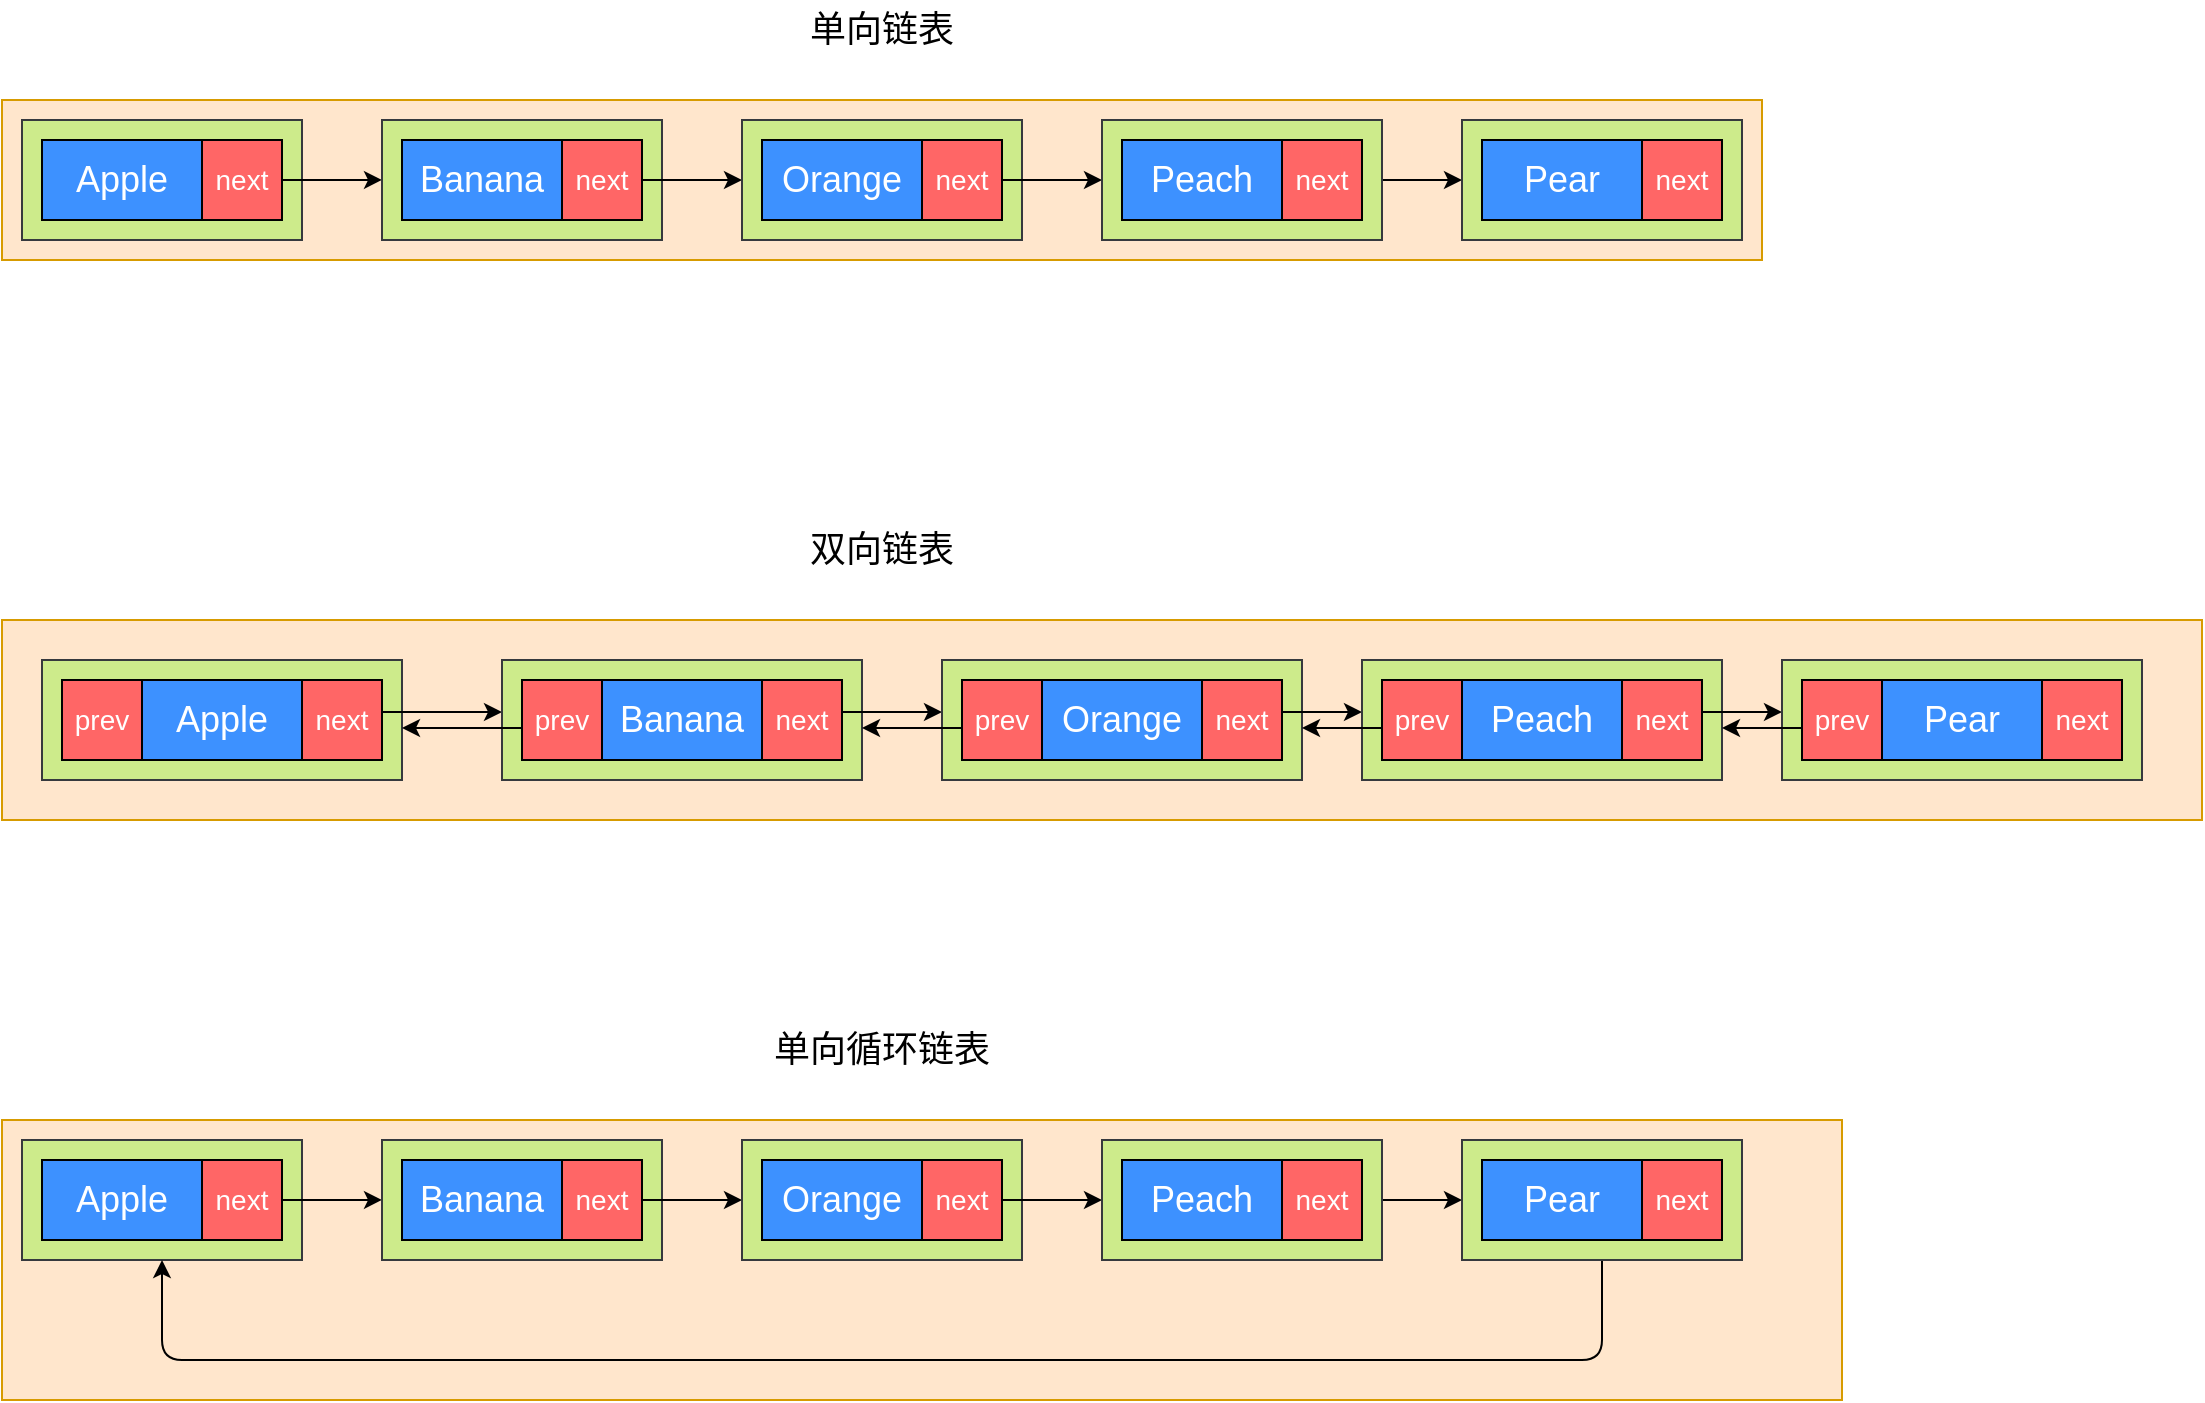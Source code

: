 <mxfile>
    <diagram id="kH3DMgPiU-Hju9WFrL9V" name="Page-1">
        <mxGraphModel dx="3135" dy="1529" grid="1" gridSize="10" guides="1" tooltips="1" connect="1" arrows="1" fold="1" page="1" pageScale="1" pageWidth="1200" pageHeight="1920" math="0" shadow="0">
            <root>
                <mxCell id="0"/>
                <mxCell id="1" parent="0"/>
                <mxCell id="2" value="" style="rounded=0;whiteSpace=wrap;html=1;movable=1;resizable=1;rotatable=1;deletable=1;editable=1;locked=0;connectable=1;fillColor=#ffe6cc;strokeColor=#d79b00;" vertex="1" parent="1">
                    <mxGeometry x="40" y="240" width="880" height="80" as="geometry"/>
                </mxCell>
                <mxCell id="3" value="&lt;span style=&quot;font-size: 18px;&quot;&gt;单向链表&lt;/span&gt;" style="text;html=1;align=center;verticalAlign=middle;whiteSpace=wrap;rounded=0;" vertex="1" parent="1">
                    <mxGeometry x="425" y="190" width="110" height="30" as="geometry"/>
                </mxCell>
                <mxCell id="4" value="" style="rounded=0;whiteSpace=wrap;html=1;fillColor=#cdeb8b;strokeColor=#36393d;" vertex="1" parent="1">
                    <mxGeometry x="50" y="250" width="140" height="60" as="geometry"/>
                </mxCell>
                <mxCell id="5" value="&lt;font style=&quot;color: light-dark(rgb(255, 255, 255), rgb(237, 237, 237)); font-size: 18px;&quot;&gt;Apple&lt;/font&gt;" style="rounded=0;whiteSpace=wrap;html=1;fillColor=light-dark(#3d91ff, #ededed);" vertex="1" parent="1">
                    <mxGeometry x="60" y="260" width="80" height="40" as="geometry"/>
                </mxCell>
                <mxCell id="6" style="edgeStyle=none;html=1;exitX=1;exitY=0.5;exitDx=0;exitDy=0;" edge="1" parent="1" source="7">
                    <mxGeometry relative="1" as="geometry">
                        <mxPoint x="230" y="279.96" as="targetPoint"/>
                    </mxGeometry>
                </mxCell>
                <mxCell id="7" value="&lt;font style=&quot;color: light-dark(rgb(255, 255, 255), rgb(237, 237, 237)); font-size: 14px;&quot;&gt;next&lt;/font&gt;" style="rounded=0;whiteSpace=wrap;html=1;fillColor=#FF6666;" vertex="1" parent="1">
                    <mxGeometry x="140" y="260" width="40" height="40" as="geometry"/>
                </mxCell>
                <mxCell id="8" value="" style="rounded=0;whiteSpace=wrap;html=1;fillColor=#cdeb8b;strokeColor=#36393d;" vertex="1" parent="1">
                    <mxGeometry x="230" y="250" width="140" height="60" as="geometry"/>
                </mxCell>
                <mxCell id="9" style="edgeStyle=none;html=1;exitX=1;exitY=0.5;exitDx=0;exitDy=0;" edge="1" parent="1" source="10">
                    <mxGeometry relative="1" as="geometry">
                        <mxPoint x="410" y="280" as="targetPoint"/>
                    </mxGeometry>
                </mxCell>
                <mxCell id="10" value="&lt;font style=&quot;color: light-dark(rgb(255, 255, 255), rgb(237, 237, 237)); font-size: 14px;&quot;&gt;next&lt;/font&gt;" style="rounded=0;whiteSpace=wrap;html=1;fillColor=#FF6666;" vertex="1" parent="1">
                    <mxGeometry x="320" y="260" width="40" height="40" as="geometry"/>
                </mxCell>
                <mxCell id="11" value="&lt;font style=&quot;color: light-dark(rgb(255, 255, 255), rgb(237, 237, 237)); font-size: 18px;&quot;&gt;Banana&lt;/font&gt;" style="rounded=0;whiteSpace=wrap;html=1;fillColor=light-dark(#3d91ff, #ededed);" vertex="1" parent="1">
                    <mxGeometry x="240" y="260" width="80" height="40" as="geometry"/>
                </mxCell>
                <mxCell id="12" value="" style="rounded=0;whiteSpace=wrap;html=1;fillColor=#cdeb8b;strokeColor=#36393d;" vertex="1" parent="1">
                    <mxGeometry x="410" y="250" width="140" height="60" as="geometry"/>
                </mxCell>
                <mxCell id="13" style="edgeStyle=none;html=1;exitX=1;exitY=0.5;exitDx=0;exitDy=0;" edge="1" parent="1" source="14">
                    <mxGeometry relative="1" as="geometry">
                        <mxPoint x="590" y="280" as="targetPoint"/>
                    </mxGeometry>
                </mxCell>
                <mxCell id="14" value="&lt;font style=&quot;color: light-dark(rgb(255, 255, 255), rgb(237, 237, 237)); font-size: 14px;&quot;&gt;next&lt;/font&gt;" style="rounded=0;whiteSpace=wrap;html=1;fillColor=#FF6666;" vertex="1" parent="1">
                    <mxGeometry x="500" y="260" width="40" height="40" as="geometry"/>
                </mxCell>
                <mxCell id="15" value="&lt;font style=&quot;color: light-dark(rgb(255, 255, 255), rgb(237, 237, 237)); font-size: 18px;&quot;&gt;Orange&lt;/font&gt;" style="rounded=0;whiteSpace=wrap;html=1;fillColor=light-dark(#3d91ff, #ededed);" vertex="1" parent="1">
                    <mxGeometry x="420" y="260" width="80" height="40" as="geometry"/>
                </mxCell>
                <mxCell id="16" style="edgeStyle=none;html=1;exitX=1;exitY=0.5;exitDx=0;exitDy=0;" edge="1" parent="1" source="17">
                    <mxGeometry relative="1" as="geometry">
                        <mxPoint x="770" y="280" as="targetPoint"/>
                    </mxGeometry>
                </mxCell>
                <mxCell id="17" value="" style="rounded=0;whiteSpace=wrap;html=1;fillColor=#cdeb8b;strokeColor=#36393d;" vertex="1" parent="1">
                    <mxGeometry x="590" y="250" width="140" height="60" as="geometry"/>
                </mxCell>
                <mxCell id="18" value="&lt;font style=&quot;color: light-dark(rgb(255, 255, 255), rgb(237, 237, 237)); font-size: 14px;&quot;&gt;next&lt;/font&gt;" style="rounded=0;whiteSpace=wrap;html=1;fillColor=#FF6666;" vertex="1" parent="1">
                    <mxGeometry x="680" y="260" width="40" height="40" as="geometry"/>
                </mxCell>
                <mxCell id="19" value="&lt;font style=&quot;color: light-dark(rgb(255, 255, 255), rgb(237, 237, 237)); font-size: 18px;&quot;&gt;Peach&lt;/font&gt;" style="rounded=0;whiteSpace=wrap;html=1;fillColor=light-dark(#3d91ff, #ededed);" vertex="1" parent="1">
                    <mxGeometry x="600" y="260" width="80" height="40" as="geometry"/>
                </mxCell>
                <mxCell id="20" value="" style="rounded=0;whiteSpace=wrap;html=1;fillColor=#cdeb8b;strokeColor=#36393d;" vertex="1" parent="1">
                    <mxGeometry x="770" y="250" width="140" height="60" as="geometry"/>
                </mxCell>
                <mxCell id="21" value="&lt;font style=&quot;color: light-dark(rgb(255, 255, 255), rgb(237, 237, 237)); font-size: 14px;&quot;&gt;next&lt;/font&gt;" style="rounded=0;whiteSpace=wrap;html=1;fillColor=#FF6666;" vertex="1" parent="1">
                    <mxGeometry x="860" y="260" width="40" height="40" as="geometry"/>
                </mxCell>
                <mxCell id="22" value="&lt;font style=&quot;color: light-dark(rgb(255, 255, 255), rgb(237, 237, 237)); font-size: 18px;&quot;&gt;Pear&lt;/font&gt;" style="rounded=0;whiteSpace=wrap;html=1;fillColor=light-dark(#3d91ff, #ededed);" vertex="1" parent="1">
                    <mxGeometry x="780" y="260" width="80" height="40" as="geometry"/>
                </mxCell>
                <mxCell id="23" value="" style="rounded=0;whiteSpace=wrap;html=1;movable=1;resizable=1;rotatable=1;deletable=1;editable=1;locked=0;connectable=1;fillColor=#ffe6cc;strokeColor=#d79b00;" vertex="1" parent="1">
                    <mxGeometry x="40" y="500" width="1100" height="100" as="geometry"/>
                </mxCell>
                <mxCell id="24" value="&lt;span style=&quot;font-size: 18px;&quot;&gt;双向链表&lt;/span&gt;" style="text;html=1;align=center;verticalAlign=middle;whiteSpace=wrap;rounded=0;" vertex="1" parent="1">
                    <mxGeometry x="350" y="450" width="260" height="30" as="geometry"/>
                </mxCell>
                <mxCell id="25" value="" style="rounded=0;whiteSpace=wrap;html=1;fillColor=#cdeb8b;strokeColor=#36393d;" vertex="1" parent="1">
                    <mxGeometry x="60" y="520" width="180" height="60" as="geometry"/>
                </mxCell>
                <mxCell id="26" value="&lt;font style=&quot;color: light-dark(rgb(255, 255, 255), rgb(237, 237, 237)); font-size: 18px;&quot;&gt;Apple&lt;/font&gt;" style="rounded=0;whiteSpace=wrap;html=1;fillColor=light-dark(#3d91ff, #ededed);" vertex="1" parent="1">
                    <mxGeometry x="110" y="530" width="80" height="40" as="geometry"/>
                </mxCell>
                <mxCell id="27" style="edgeStyle=none;html=1;exitX=1;exitY=0.5;exitDx=0;exitDy=0;" edge="1" parent="1">
                    <mxGeometry relative="1" as="geometry">
                        <mxPoint x="290" y="546" as="targetPoint"/>
                        <mxPoint x="230" y="546" as="sourcePoint"/>
                    </mxGeometry>
                </mxCell>
                <mxCell id="28" value="&lt;font style=&quot;color: light-dark(rgb(255, 255, 255), rgb(237, 237, 237)); font-size: 14px;&quot;&gt;next&lt;/font&gt;" style="rounded=0;whiteSpace=wrap;html=1;fillColor=#FF6666;" vertex="1" parent="1">
                    <mxGeometry x="190" y="530" width="40" height="40" as="geometry"/>
                </mxCell>
                <mxCell id="29" value="&lt;font style=&quot;color: light-dark(rgb(255, 255, 255), rgb(237, 237, 237)); font-size: 14px;&quot;&gt;prev&lt;/font&gt;" style="rounded=0;whiteSpace=wrap;html=1;fillColor=#FF6666;" vertex="1" parent="1">
                    <mxGeometry x="70" y="530" width="40" height="40" as="geometry"/>
                </mxCell>
                <mxCell id="30" value="" style="rounded=0;whiteSpace=wrap;html=1;fillColor=#cdeb8b;strokeColor=#36393d;" vertex="1" parent="1">
                    <mxGeometry x="290" y="520" width="180" height="60" as="geometry"/>
                </mxCell>
                <mxCell id="31" value="&lt;font style=&quot;color: light-dark(rgb(255, 255, 255), rgb(237, 237, 237)); font-size: 18px;&quot;&gt;Banana&lt;/font&gt;" style="rounded=0;whiteSpace=wrap;html=1;fillColor=light-dark(#3d91ff, #ededed);" vertex="1" parent="1">
                    <mxGeometry x="340" y="530" width="80" height="40" as="geometry"/>
                </mxCell>
                <mxCell id="32" style="edgeStyle=none;html=1;exitX=1;exitY=0.5;exitDx=0;exitDy=0;" edge="1" parent="1">
                    <mxGeometry relative="1" as="geometry">
                        <mxPoint x="510" y="546" as="targetPoint"/>
                        <mxPoint x="460" y="546" as="sourcePoint"/>
                    </mxGeometry>
                </mxCell>
                <mxCell id="33" value="&lt;font style=&quot;color: light-dark(rgb(255, 255, 255), rgb(237, 237, 237)); font-size: 14px;&quot;&gt;next&lt;/font&gt;" style="rounded=0;whiteSpace=wrap;html=1;fillColor=#FF6666;" vertex="1" parent="1">
                    <mxGeometry x="420" y="530" width="40" height="40" as="geometry"/>
                </mxCell>
                <mxCell id="34" value="" style="edgeStyle=none;html=1;" edge="1" parent="1">
                    <mxGeometry relative="1" as="geometry">
                        <mxPoint x="300" y="554" as="sourcePoint"/>
                        <mxPoint x="240" y="554" as="targetPoint"/>
                    </mxGeometry>
                </mxCell>
                <mxCell id="35" value="&lt;font style=&quot;color: light-dark(rgb(255, 255, 255), rgb(237, 237, 237)); font-size: 14px;&quot;&gt;prev&lt;/font&gt;" style="rounded=0;whiteSpace=wrap;html=1;fillColor=#FF6666;" vertex="1" parent="1">
                    <mxGeometry x="300" y="530" width="40" height="40" as="geometry"/>
                </mxCell>
                <mxCell id="36" value="" style="rounded=0;whiteSpace=wrap;html=1;fillColor=#cdeb8b;strokeColor=#36393d;" vertex="1" parent="1">
                    <mxGeometry x="510" y="520" width="180" height="60" as="geometry"/>
                </mxCell>
                <mxCell id="37" value="&lt;font style=&quot;color: light-dark(rgb(255, 255, 255), rgb(237, 237, 237)); font-size: 18px;&quot;&gt;Orange&lt;/font&gt;" style="rounded=0;whiteSpace=wrap;html=1;fillColor=light-dark(#3d91ff, #ededed);" vertex="1" parent="1">
                    <mxGeometry x="560" y="530" width="80" height="40" as="geometry"/>
                </mxCell>
                <mxCell id="38" style="edgeStyle=none;html=1;exitX=1;exitY=0.5;exitDx=0;exitDy=0;" edge="1" parent="1">
                    <mxGeometry relative="1" as="geometry">
                        <mxPoint x="720" y="546" as="targetPoint"/>
                        <mxPoint x="680" y="546" as="sourcePoint"/>
                    </mxGeometry>
                </mxCell>
                <mxCell id="39" value="&lt;font style=&quot;color: light-dark(rgb(255, 255, 255), rgb(237, 237, 237)); font-size: 14px;&quot;&gt;next&lt;/font&gt;" style="rounded=0;whiteSpace=wrap;html=1;fillColor=#FF6666;" vertex="1" parent="1">
                    <mxGeometry x="640" y="530" width="40" height="40" as="geometry"/>
                </mxCell>
                <mxCell id="40" style="edgeStyle=none;html=1;exitX=0;exitY=0.5;exitDx=0;exitDy=0;" edge="1" parent="1">
                    <mxGeometry relative="1" as="geometry">
                        <mxPoint x="470" y="554" as="targetPoint"/>
                        <mxPoint x="520" y="554" as="sourcePoint"/>
                    </mxGeometry>
                </mxCell>
                <mxCell id="41" value="&lt;font style=&quot;color: light-dark(rgb(255, 255, 255), rgb(237, 237, 237)); font-size: 14px;&quot;&gt;prev&lt;/font&gt;" style="rounded=0;whiteSpace=wrap;html=1;fillColor=#FF6666;" vertex="1" parent="1">
                    <mxGeometry x="520" y="530" width="40" height="40" as="geometry"/>
                </mxCell>
                <mxCell id="42" value="" style="rounded=0;whiteSpace=wrap;html=1;fillColor=#cdeb8b;strokeColor=#36393d;" vertex="1" parent="1">
                    <mxGeometry x="720" y="520" width="180" height="60" as="geometry"/>
                </mxCell>
                <mxCell id="43" value="&lt;font style=&quot;color: light-dark(rgb(255, 255, 255), rgb(237, 237, 237)); font-size: 18px;&quot;&gt;Peach&lt;/font&gt;" style="rounded=0;whiteSpace=wrap;html=1;fillColor=light-dark(#3d91ff, #ededed);" vertex="1" parent="1">
                    <mxGeometry x="770" y="530" width="80" height="40" as="geometry"/>
                </mxCell>
                <mxCell id="44" style="edgeStyle=none;html=1;exitX=1;exitY=0.5;exitDx=0;exitDy=0;entryX=0;entryY=0.5;entryDx=0;entryDy=0;" edge="1" parent="1">
                    <mxGeometry relative="1" as="geometry">
                        <mxPoint x="890" y="546" as="sourcePoint"/>
                        <mxPoint x="930" y="546" as="targetPoint"/>
                    </mxGeometry>
                </mxCell>
                <mxCell id="45" value="&lt;font style=&quot;color: light-dark(rgb(255, 255, 255), rgb(237, 237, 237)); font-size: 14px;&quot;&gt;next&lt;/font&gt;" style="rounded=0;whiteSpace=wrap;html=1;fillColor=#FF6666;" vertex="1" parent="1">
                    <mxGeometry x="850" y="530" width="40" height="40" as="geometry"/>
                </mxCell>
                <mxCell id="46" style="edgeStyle=none;html=1;exitX=0;exitY=0.5;exitDx=0;exitDy=0;entryX=1;entryY=0.5;entryDx=0;entryDy=0;" edge="1" parent="1">
                    <mxGeometry relative="1" as="geometry">
                        <mxPoint x="730" y="554" as="sourcePoint"/>
                        <mxPoint x="690" y="554" as="targetPoint"/>
                    </mxGeometry>
                </mxCell>
                <mxCell id="47" value="&lt;font style=&quot;color: light-dark(rgb(255, 255, 255), rgb(237, 237, 237)); font-size: 14px;&quot;&gt;prev&lt;/font&gt;" style="rounded=0;whiteSpace=wrap;html=1;fillColor=#FF6666;" vertex="1" parent="1">
                    <mxGeometry x="730" y="530" width="40" height="40" as="geometry"/>
                </mxCell>
                <mxCell id="48" value="" style="rounded=0;whiteSpace=wrap;html=1;fillColor=#cdeb8b;strokeColor=#36393d;" vertex="1" parent="1">
                    <mxGeometry x="930" y="520" width="180" height="60" as="geometry"/>
                </mxCell>
                <mxCell id="49" value="&lt;font style=&quot;color: light-dark(rgb(255, 255, 255), rgb(237, 237, 237)); font-size: 18px;&quot;&gt;Pear&lt;/font&gt;" style="rounded=0;whiteSpace=wrap;html=1;fillColor=light-dark(#3d91ff, #ededed);" vertex="1" parent="1">
                    <mxGeometry x="980" y="530" width="80" height="40" as="geometry"/>
                </mxCell>
                <mxCell id="50" value="&lt;font style=&quot;color: light-dark(rgb(255, 255, 255), rgb(237, 237, 237)); font-size: 14px;&quot;&gt;next&lt;/font&gt;" style="rounded=0;whiteSpace=wrap;html=1;fillColor=#FF6666;" vertex="1" parent="1">
                    <mxGeometry x="1060" y="530" width="40" height="40" as="geometry"/>
                </mxCell>
                <mxCell id="51" style="edgeStyle=none;html=1;exitX=0;exitY=0.5;exitDx=0;exitDy=0;" edge="1" parent="1">
                    <mxGeometry relative="1" as="geometry">
                        <mxPoint x="900" y="554" as="targetPoint"/>
                        <mxPoint x="940" y="554" as="sourcePoint"/>
                    </mxGeometry>
                </mxCell>
                <mxCell id="52" value="&lt;font style=&quot;color: light-dark(rgb(255, 255, 255), rgb(237, 237, 237)); font-size: 14px;&quot;&gt;prev&lt;/font&gt;" style="rounded=0;whiteSpace=wrap;html=1;fillColor=#FF6666;" vertex="1" parent="1">
                    <mxGeometry x="940" y="530" width="40" height="40" as="geometry"/>
                </mxCell>
                <mxCell id="53" value="" style="rounded=0;whiteSpace=wrap;html=1;movable=1;resizable=1;rotatable=1;deletable=1;editable=1;locked=0;connectable=1;fillColor=#ffe6cc;strokeColor=#d79b00;" vertex="1" parent="1">
                    <mxGeometry x="40" y="750" width="920" height="140" as="geometry"/>
                </mxCell>
                <mxCell id="54" value="&lt;span style=&quot;font-size: 18px;&quot;&gt;单向循环链表&lt;/span&gt;" style="text;html=1;align=center;verticalAlign=middle;whiteSpace=wrap;rounded=0;" vertex="1" parent="1">
                    <mxGeometry x="425" y="700" width="110" height="30" as="geometry"/>
                </mxCell>
                <mxCell id="55" value="" style="rounded=0;whiteSpace=wrap;html=1;fillColor=#cdeb8b;strokeColor=#36393d;" vertex="1" parent="1">
                    <mxGeometry x="50" y="760" width="140" height="60" as="geometry"/>
                </mxCell>
                <mxCell id="56" value="&lt;font style=&quot;color: light-dark(rgb(255, 255, 255), rgb(237, 237, 237)); font-size: 18px;&quot;&gt;Apple&lt;/font&gt;" style="rounded=0;whiteSpace=wrap;html=1;fillColor=light-dark(#3d91ff, #ededed);" vertex="1" parent="1">
                    <mxGeometry x="60" y="770" width="80" height="40" as="geometry"/>
                </mxCell>
                <mxCell id="57" style="edgeStyle=none;html=1;exitX=1;exitY=0.5;exitDx=0;exitDy=0;" edge="1" parent="1" source="58">
                    <mxGeometry relative="1" as="geometry">
                        <mxPoint x="230" y="789.96" as="targetPoint"/>
                    </mxGeometry>
                </mxCell>
                <mxCell id="58" value="&lt;font style=&quot;color: light-dark(rgb(255, 255, 255), rgb(237, 237, 237)); font-size: 14px;&quot;&gt;next&lt;/font&gt;" style="rounded=0;whiteSpace=wrap;html=1;fillColor=#FF6666;" vertex="1" parent="1">
                    <mxGeometry x="140" y="770" width="40" height="40" as="geometry"/>
                </mxCell>
                <mxCell id="59" value="" style="rounded=0;whiteSpace=wrap;html=1;fillColor=#cdeb8b;strokeColor=#36393d;" vertex="1" parent="1">
                    <mxGeometry x="230" y="760" width="140" height="60" as="geometry"/>
                </mxCell>
                <mxCell id="60" style="edgeStyle=none;html=1;exitX=1;exitY=0.5;exitDx=0;exitDy=0;" edge="1" parent="1" source="61">
                    <mxGeometry relative="1" as="geometry">
                        <mxPoint x="410" y="790" as="targetPoint"/>
                    </mxGeometry>
                </mxCell>
                <mxCell id="61" value="&lt;font style=&quot;color: light-dark(rgb(255, 255, 255), rgb(237, 237, 237)); font-size: 14px;&quot;&gt;next&lt;/font&gt;" style="rounded=0;whiteSpace=wrap;html=1;fillColor=#FF6666;" vertex="1" parent="1">
                    <mxGeometry x="320" y="770" width="40" height="40" as="geometry"/>
                </mxCell>
                <mxCell id="62" value="&lt;font style=&quot;color: light-dark(rgb(255, 255, 255), rgb(237, 237, 237)); font-size: 18px;&quot;&gt;Banana&lt;/font&gt;" style="rounded=0;whiteSpace=wrap;html=1;fillColor=light-dark(#3d91ff, #ededed);" vertex="1" parent="1">
                    <mxGeometry x="240" y="770" width="80" height="40" as="geometry"/>
                </mxCell>
                <mxCell id="63" value="" style="rounded=0;whiteSpace=wrap;html=1;fillColor=#cdeb8b;strokeColor=#36393d;" vertex="1" parent="1">
                    <mxGeometry x="410" y="760" width="140" height="60" as="geometry"/>
                </mxCell>
                <mxCell id="64" style="edgeStyle=none;html=1;exitX=1;exitY=0.5;exitDx=0;exitDy=0;" edge="1" parent="1" source="65">
                    <mxGeometry relative="1" as="geometry">
                        <mxPoint x="590" y="790" as="targetPoint"/>
                    </mxGeometry>
                </mxCell>
                <mxCell id="65" value="&lt;font style=&quot;color: light-dark(rgb(255, 255, 255), rgb(237, 237, 237)); font-size: 14px;&quot;&gt;next&lt;/font&gt;" style="rounded=0;whiteSpace=wrap;html=1;fillColor=#FF6666;" vertex="1" parent="1">
                    <mxGeometry x="500" y="770" width="40" height="40" as="geometry"/>
                </mxCell>
                <mxCell id="66" value="&lt;font style=&quot;color: light-dark(rgb(255, 255, 255), rgb(237, 237, 237)); font-size: 18px;&quot;&gt;Orange&lt;/font&gt;" style="rounded=0;whiteSpace=wrap;html=1;fillColor=light-dark(#3d91ff, #ededed);" vertex="1" parent="1">
                    <mxGeometry x="420" y="770" width="80" height="40" as="geometry"/>
                </mxCell>
                <mxCell id="67" style="edgeStyle=none;html=1;exitX=1;exitY=0.5;exitDx=0;exitDy=0;" edge="1" parent="1" source="68">
                    <mxGeometry relative="1" as="geometry">
                        <mxPoint x="770" y="790" as="targetPoint"/>
                    </mxGeometry>
                </mxCell>
                <mxCell id="68" value="" style="rounded=0;whiteSpace=wrap;html=1;fillColor=#cdeb8b;strokeColor=#36393d;" vertex="1" parent="1">
                    <mxGeometry x="590" y="760" width="140" height="60" as="geometry"/>
                </mxCell>
                <mxCell id="69" value="&lt;font style=&quot;color: light-dark(rgb(255, 255, 255), rgb(237, 237, 237)); font-size: 14px;&quot;&gt;next&lt;/font&gt;" style="rounded=0;whiteSpace=wrap;html=1;fillColor=#FF6666;" vertex="1" parent="1">
                    <mxGeometry x="680" y="770" width="40" height="40" as="geometry"/>
                </mxCell>
                <mxCell id="70" value="&lt;font style=&quot;color: light-dark(rgb(255, 255, 255), rgb(237, 237, 237)); font-size: 18px;&quot;&gt;Peach&lt;/font&gt;" style="rounded=0;whiteSpace=wrap;html=1;fillColor=light-dark(#3d91ff, #ededed);" vertex="1" parent="1">
                    <mxGeometry x="600" y="770" width="80" height="40" as="geometry"/>
                </mxCell>
                <mxCell id="71" style="edgeStyle=elbowEdgeStyle;html=1;exitX=0.5;exitY=1;exitDx=0;exitDy=0;entryX=0.5;entryY=1;entryDx=0;entryDy=0;" edge="1" parent="1" source="72" target="55">
                    <mxGeometry relative="1" as="geometry">
                        <Array as="points">
                            <mxPoint x="480" y="870"/>
                        </Array>
                    </mxGeometry>
                </mxCell>
                <mxCell id="72" value="" style="rounded=0;whiteSpace=wrap;html=1;fillColor=#cdeb8b;strokeColor=#36393d;" vertex="1" parent="1">
                    <mxGeometry x="770" y="760" width="140" height="60" as="geometry"/>
                </mxCell>
                <mxCell id="73" value="&lt;font style=&quot;color: light-dark(rgb(255, 255, 255), rgb(237, 237, 237)); font-size: 14px;&quot;&gt;next&lt;/font&gt;" style="rounded=0;whiteSpace=wrap;html=1;fillColor=#FF6666;" vertex="1" parent="1">
                    <mxGeometry x="860" y="770" width="40" height="40" as="geometry"/>
                </mxCell>
                <mxCell id="74" value="&lt;font style=&quot;color: light-dark(rgb(255, 255, 255), rgb(237, 237, 237)); font-size: 18px;&quot;&gt;Pear&lt;/font&gt;" style="rounded=0;whiteSpace=wrap;html=1;fillColor=light-dark(#3d91ff, #ededed);" vertex="1" parent="1">
                    <mxGeometry x="780" y="770" width="80" height="40" as="geometry"/>
                </mxCell>
            </root>
        </mxGraphModel>
    </diagram>
</mxfile>